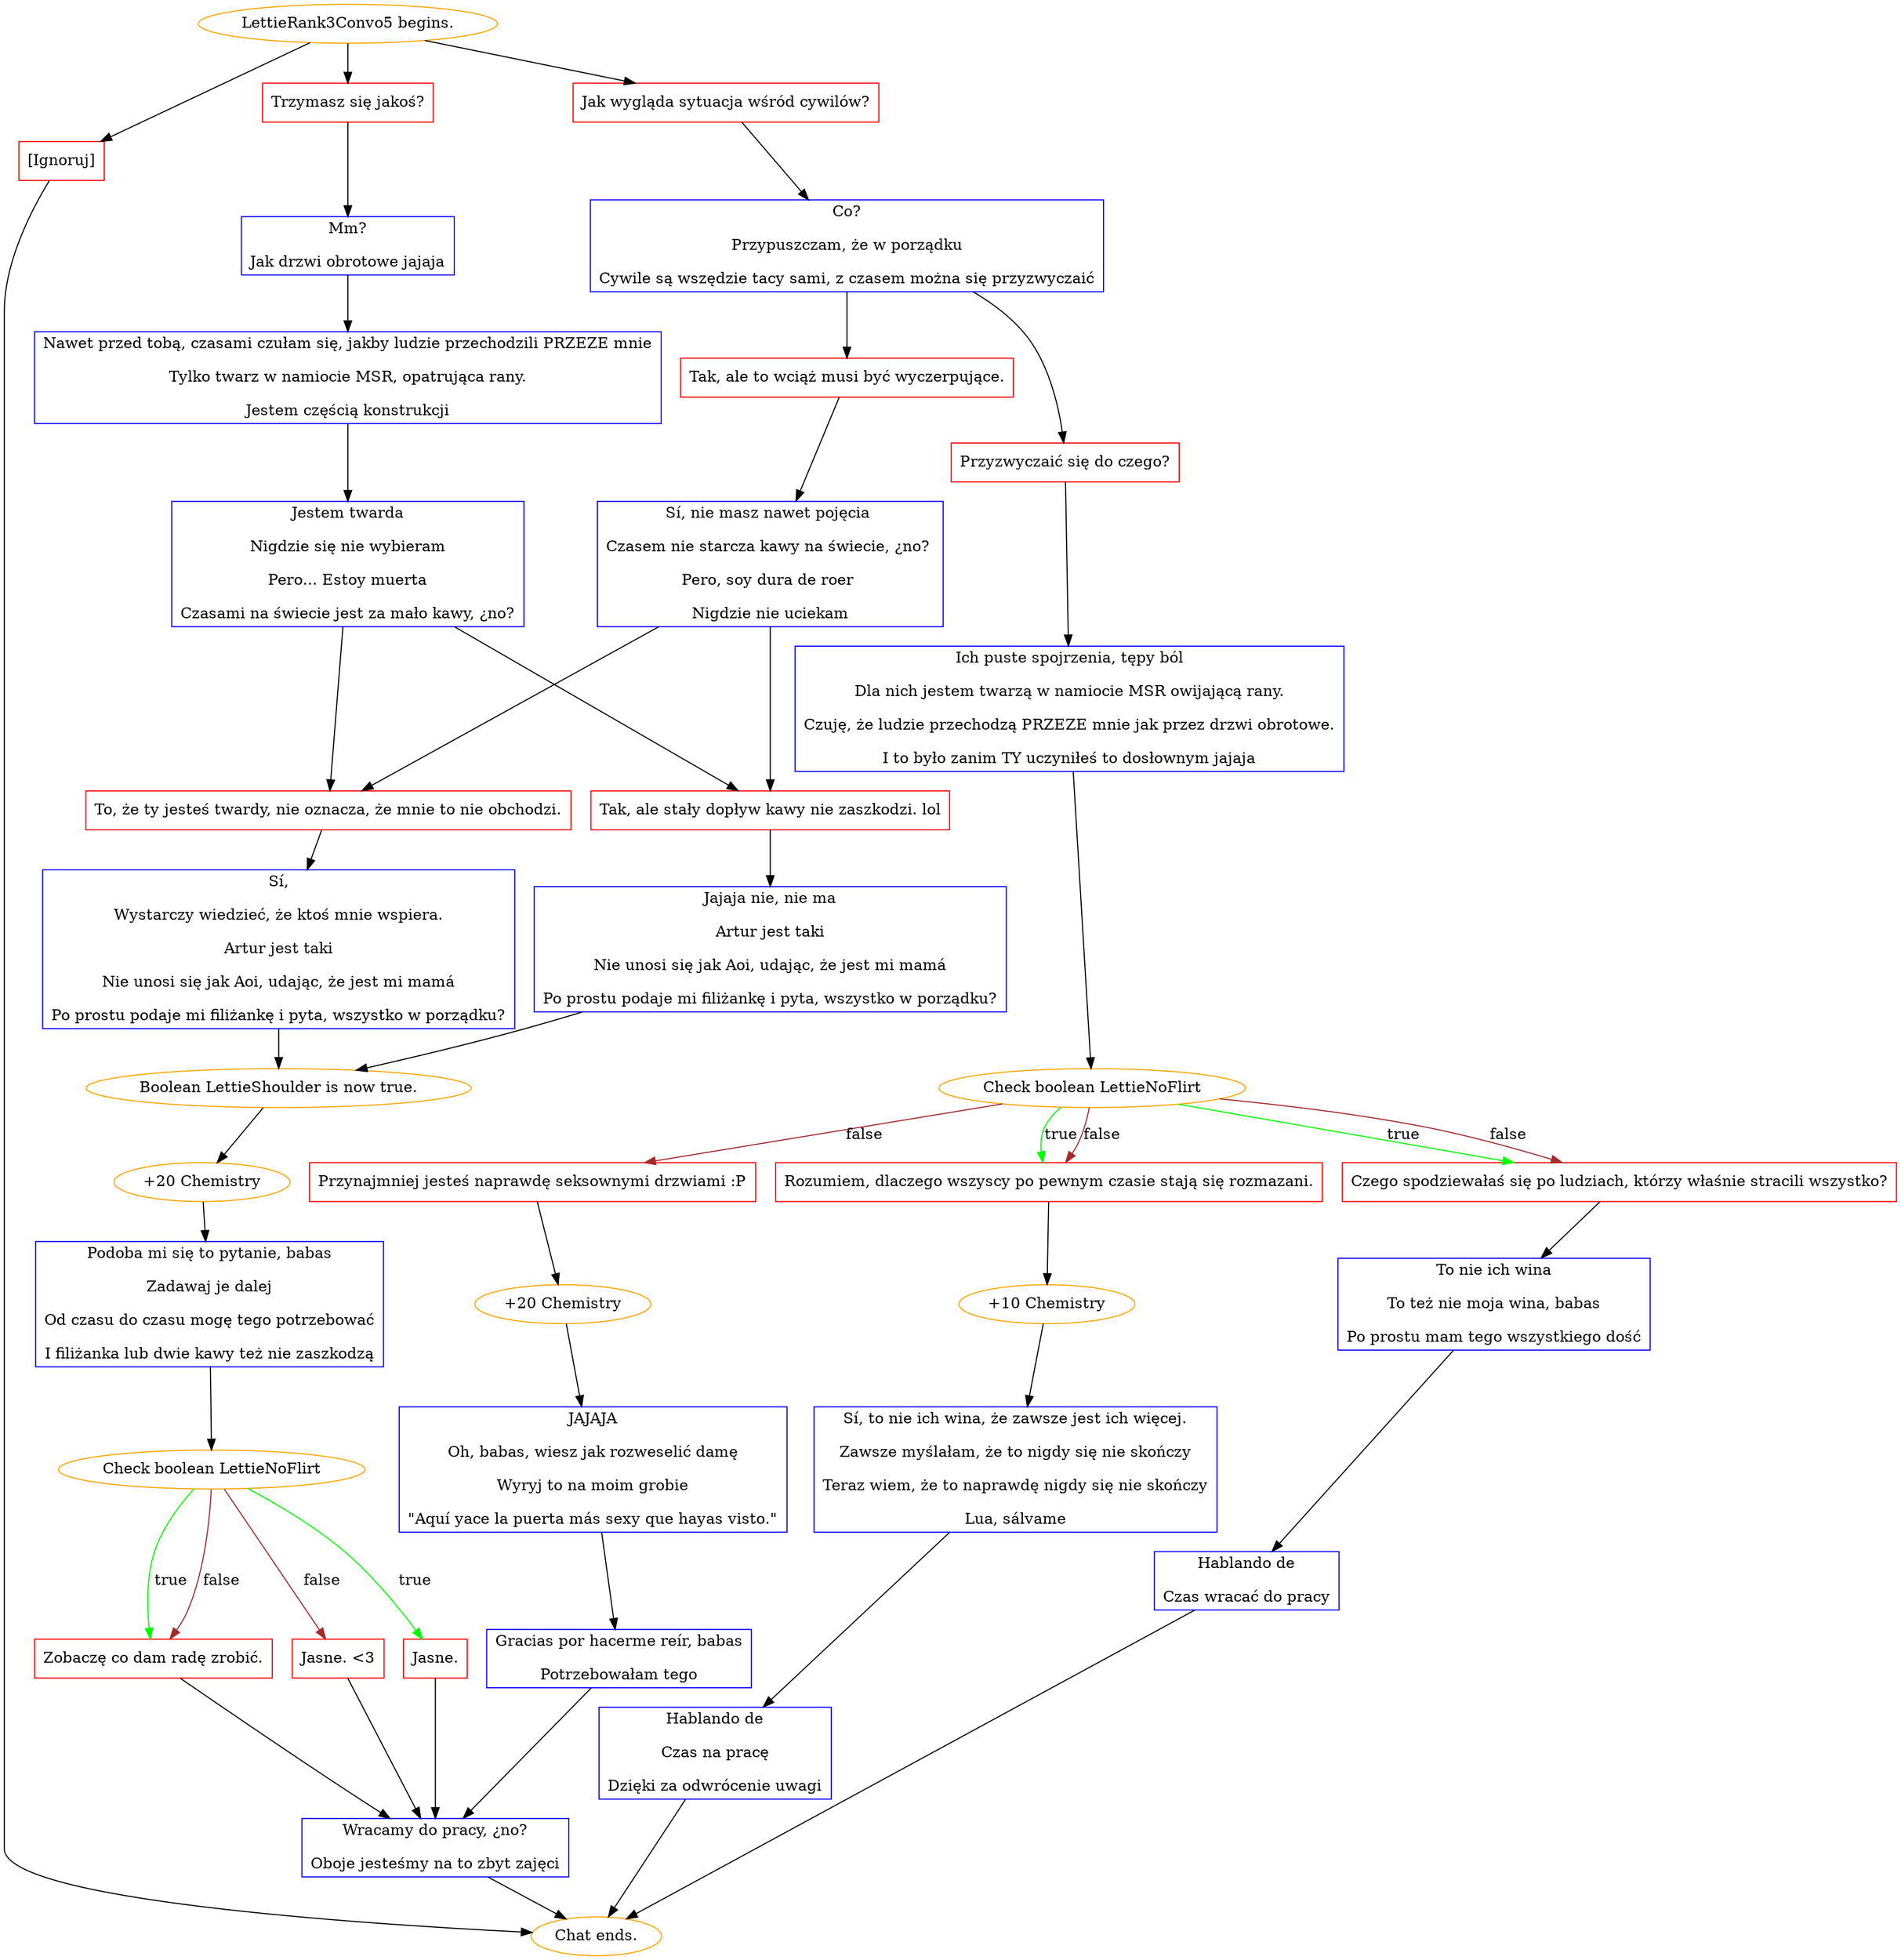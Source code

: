 digraph {
	"LettieRank3Convo5 begins." [color=orange];
		"LettieRank3Convo5 begins." -> j3585441469;
		"LettieRank3Convo5 begins." -> j4246901360;
		"LettieRank3Convo5 begins." -> j3747364732;
	j3585441469 [label="Trzymasz się jakoś?",shape=box,color=red];
		j3585441469 -> j3394261500;
	j4246901360 [label="Jak wygląda sytuacja wśród cywilów?",shape=box,color=red];
		j4246901360 -> j1048766905;
	j3747364732 [label="[Ignoruj]",shape=box,color=red];
		j3747364732 -> "Chat ends.";
	j3394261500 [label="Mm?
Jak drzwi obrotowe jajaja",shape=box,color=blue];
		j3394261500 -> j4102874809;
	j1048766905 [label="Co?
Przypuszczam, że w porządku
Cywile są wszędzie tacy sami, z czasem można się przyzwyczaić",shape=box,color=blue];
		j1048766905 -> j2579608638;
		j1048766905 -> j511374336;
	"Chat ends." [color=orange];
	j4102874809 [label="Nawet przed tobą, czasami czułam się, jakby ludzie przechodzili PRZEZE mnie
Tylko twarz w namiocie MSR, opatrująca rany.
Jestem częścią konstrukcji",shape=box,color=blue];
		j4102874809 -> j3828047700;
	j2579608638 [label="Tak, ale to wciąż musi być wyczerpujące.",shape=box,color=red];
		j2579608638 -> j588661378;
	j511374336 [label="Przyzwyczaić się do czego?",shape=box,color=red];
		j511374336 -> j2505046247;
	j3828047700 [label="Jestem twarda
Nigdzie się nie wybieram
Pero... Estoy muerta
Czasami na świecie jest za mało kawy, ¿no?",shape=box,color=blue];
		j3828047700 -> j2787843582;
		j3828047700 -> j1104824045;
	j588661378 [label="Sí, nie masz nawet pojęcia 
Czasem nie starcza kawy na świecie, ¿no? 
Pero, soy dura de roer 
Nigdzie nie uciekam",shape=box,color=blue];
		j588661378 -> j2787843582;
		j588661378 -> j1104824045;
	j2505046247 [label="Ich puste spojrzenia, tępy ból
Dla nich jestem twarzą w namiocie MSR owijającą rany.
Czuję, że ludzie przechodzą PRZEZE mnie jak przez drzwi obrotowe.
I to było zanim TY uczyniłeś to dosłownym jajaja",shape=box,color=blue];
		j2505046247 -> j3050599071;
	j2787843582 [label="To, że ty jesteś twardy, nie oznacza, że mnie to nie obchodzi.",shape=box,color=red];
		j2787843582 -> j3198877305;
	j1104824045 [label="Tak, ale stały dopływ kawy nie zaszkodzi. lol",shape=box,color=red];
		j1104824045 -> j1261700210;
	j3050599071 [label="Check boolean LettieNoFlirt",color=orange];
		j3050599071 -> j3845449233 [label=true,color=green];
		j3050599071 -> j3650402447 [label=true,color=green];
		j3050599071 -> j3845449233 [label=false,color=brown];
		j3050599071 -> j3650402447 [label=false,color=brown];
		j3050599071 -> j2927745775 [label=false,color=brown];
	j3198877305 [label="Sí,
Wystarczy wiedzieć, że ktoś mnie wspiera.
Artur jest taki
Nie unosi się jak Aoi, udając, że jest mi mamá
Po prostu podaje mi filiżankę i pyta, wszystko w porządku?",shape=box,color=blue];
		j3198877305 -> j4009538810;
	j1261700210 [label="Jajaja nie, nie ma
Artur jest taki
Nie unosi się jak Aoi, udając, że jest mi mamá
Po prostu podaje mi filiżankę i pyta, wszystko w porządku?",shape=box,color=blue];
		j1261700210 -> j4009538810;
	j3845449233 [label="Czego spodziewałaś się po ludziach, którzy właśnie stracili wszystko?",shape=box,color=red];
		j3845449233 -> j2410411891;
	j3650402447 [label="Rozumiem, dlaczego wszyscy po pewnym czasie stają się rozmazani.",shape=box,color=red];
		j3650402447 -> j3635891236;
	j2927745775 [label="Przynajmniej jesteś naprawdę seksownymi drzwiami :P",shape=box,color=red];
		j2927745775 -> j2752840586;
	j4009538810 [label="Boolean LettieShoulder is now true.",color=orange];
		j4009538810 -> j2349569093;
	j2410411891 [label="To nie ich wina
To też nie moja wina, babas
Po prostu mam tego wszystkiego dość",shape=box,color=blue];
		j2410411891 -> j4292233871;
	j3635891236 [label="+10 Chemistry",color=orange];
		j3635891236 -> j79721666;
	j2752840586 [label="+20 Chemistry",color=orange];
		j2752840586 -> j1720465448;
	j2349569093 [label="+20 Chemistry",color=orange];
		j2349569093 -> j2550802615;
	j4292233871 [label="Hablando de
Czas wracać do pracy",shape=box,color=blue];
		j4292233871 -> "Chat ends.";
	j79721666 [label="Sí, to nie ich wina, że zawsze jest ich więcej.
Zawsze myślałam, że to nigdy się nie skończy
Teraz wiem, że to naprawdę nigdy się nie skończy
Lua, sálvame",shape=box,color=blue];
		j79721666 -> j1759078753;
	j1720465448 [label="JAJAJA
Oh, babas, wiesz jak rozweselić damę
Wyryj to na moim grobie
\"Aquí yace la puerta más sexy que hayas visto.\"",shape=box,color=blue];
		j1720465448 -> j4121526479;
	j2550802615 [label="Podoba mi się to pytanie, babas
Zadawaj je dalej
Od czasu do czasu mogę tego potrzebować
I filiżanka lub dwie kawy też nie zaszkodzą",shape=box,color=blue];
		j2550802615 -> j3637400474;
	j1759078753 [label="Hablando de
Czas na pracę
Dzięki za odwrócenie uwagi",shape=box,color=blue];
		j1759078753 -> "Chat ends.";
	j4121526479 [label="Gracias por hacerme reír, babas
Potrzebowałam tego",shape=box,color=blue];
		j4121526479 -> j193819868;
	j3637400474 [label="Check boolean LettieNoFlirt",color=orange];
		j3637400474 -> j2531731219 [label=true,color=green];
		j3637400474 -> j1892311060 [label=true,color=green];
		j3637400474 -> j3339219983 [label=false,color=brown];
		j3637400474 -> j1892311060 [label=false,color=brown];
	j193819868 [label="Wracamy do pracy, ¿no?
Oboje jesteśmy na to zbyt zajęci",shape=box,color=blue];
		j193819868 -> "Chat ends.";
	j2531731219 [label="Jasne.",shape=box,color=red];
		j2531731219 -> j193819868;
	j1892311060 [label="Zobaczę co dam radę zrobić.",shape=box,color=red];
		j1892311060 -> j193819868;
	j3339219983 [label="Jasne. <3",shape=box,color=red];
		j3339219983 -> j193819868;
}